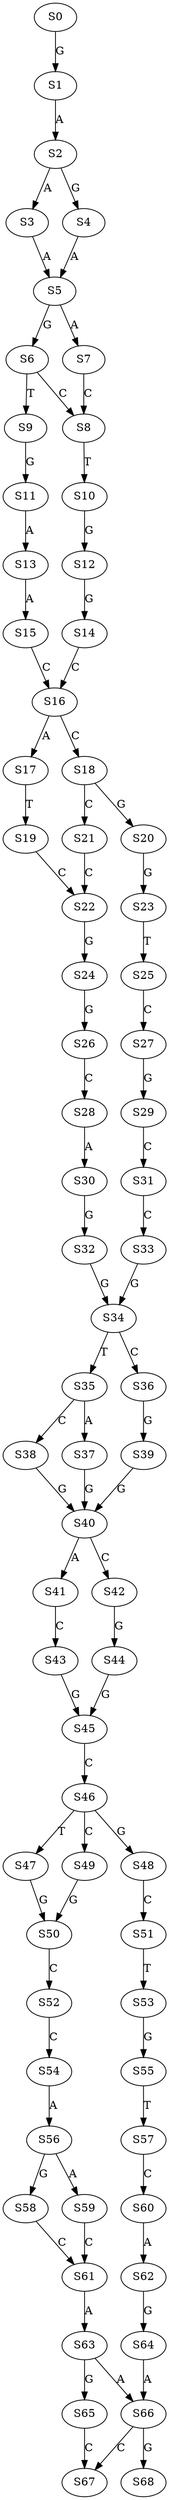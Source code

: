 strict digraph  {
	S0 -> S1 [ label = G ];
	S1 -> S2 [ label = A ];
	S2 -> S3 [ label = A ];
	S2 -> S4 [ label = G ];
	S3 -> S5 [ label = A ];
	S4 -> S5 [ label = A ];
	S5 -> S6 [ label = G ];
	S5 -> S7 [ label = A ];
	S6 -> S8 [ label = C ];
	S6 -> S9 [ label = T ];
	S7 -> S8 [ label = C ];
	S8 -> S10 [ label = T ];
	S9 -> S11 [ label = G ];
	S10 -> S12 [ label = G ];
	S11 -> S13 [ label = A ];
	S12 -> S14 [ label = G ];
	S13 -> S15 [ label = A ];
	S14 -> S16 [ label = C ];
	S15 -> S16 [ label = C ];
	S16 -> S17 [ label = A ];
	S16 -> S18 [ label = C ];
	S17 -> S19 [ label = T ];
	S18 -> S20 [ label = G ];
	S18 -> S21 [ label = C ];
	S19 -> S22 [ label = C ];
	S20 -> S23 [ label = G ];
	S21 -> S22 [ label = C ];
	S22 -> S24 [ label = G ];
	S23 -> S25 [ label = T ];
	S24 -> S26 [ label = G ];
	S25 -> S27 [ label = C ];
	S26 -> S28 [ label = C ];
	S27 -> S29 [ label = G ];
	S28 -> S30 [ label = A ];
	S29 -> S31 [ label = C ];
	S30 -> S32 [ label = G ];
	S31 -> S33 [ label = C ];
	S32 -> S34 [ label = G ];
	S33 -> S34 [ label = G ];
	S34 -> S35 [ label = T ];
	S34 -> S36 [ label = C ];
	S35 -> S37 [ label = A ];
	S35 -> S38 [ label = C ];
	S36 -> S39 [ label = G ];
	S37 -> S40 [ label = G ];
	S38 -> S40 [ label = G ];
	S39 -> S40 [ label = G ];
	S40 -> S41 [ label = A ];
	S40 -> S42 [ label = C ];
	S41 -> S43 [ label = C ];
	S42 -> S44 [ label = G ];
	S43 -> S45 [ label = G ];
	S44 -> S45 [ label = G ];
	S45 -> S46 [ label = C ];
	S46 -> S47 [ label = T ];
	S46 -> S48 [ label = G ];
	S46 -> S49 [ label = C ];
	S47 -> S50 [ label = G ];
	S48 -> S51 [ label = C ];
	S49 -> S50 [ label = G ];
	S50 -> S52 [ label = C ];
	S51 -> S53 [ label = T ];
	S52 -> S54 [ label = C ];
	S53 -> S55 [ label = G ];
	S54 -> S56 [ label = A ];
	S55 -> S57 [ label = T ];
	S56 -> S58 [ label = G ];
	S56 -> S59 [ label = A ];
	S57 -> S60 [ label = C ];
	S58 -> S61 [ label = C ];
	S59 -> S61 [ label = C ];
	S60 -> S62 [ label = A ];
	S61 -> S63 [ label = A ];
	S62 -> S64 [ label = G ];
	S63 -> S65 [ label = G ];
	S63 -> S66 [ label = A ];
	S64 -> S66 [ label = A ];
	S65 -> S67 [ label = C ];
	S66 -> S68 [ label = G ];
	S66 -> S67 [ label = C ];
}
